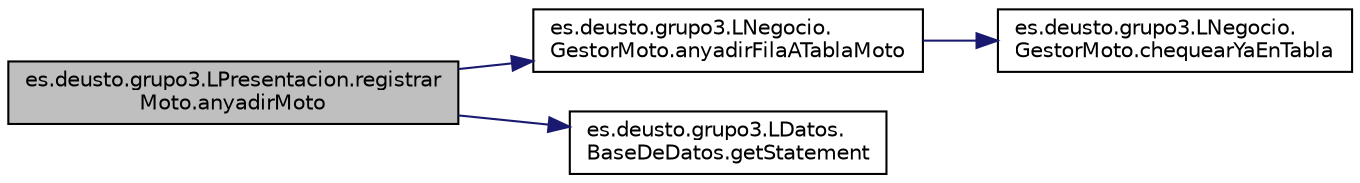 digraph "es.deusto.grupo3.LPresentacion.registrarMoto.anyadirMoto"
{
  edge [fontname="Helvetica",fontsize="10",labelfontname="Helvetica",labelfontsize="10"];
  node [fontname="Helvetica",fontsize="10",shape=record];
  rankdir="LR";
  Node9 [label="es.deusto.grupo3.LPresentacion.registrar\lMoto.anyadirMoto",height=0.2,width=0.4,color="black", fillcolor="grey75", style="filled", fontcolor="black"];
  Node9 -> Node10 [color="midnightblue",fontsize="10",style="solid",fontname="Helvetica"];
  Node10 [label="es.deusto.grupo3.LNegocio.\lGestorMoto.anyadirFilaATablaMoto",height=0.2,width=0.4,color="black", fillcolor="white", style="filled",URL="$classes_1_1deusto_1_1grupo3_1_1_l_negocio_1_1_gestor_moto.html#aed369cc095187d8191a2eff6ab935e2d"];
  Node10 -> Node11 [color="midnightblue",fontsize="10",style="solid",fontname="Helvetica"];
  Node11 [label="es.deusto.grupo3.LNegocio.\lGestorMoto.chequearYaEnTabla",height=0.2,width=0.4,color="black", fillcolor="white", style="filled",URL="$classes_1_1deusto_1_1grupo3_1_1_l_negocio_1_1_gestor_moto.html#abde4b5c961834ab1a6ffa642be535a23"];
  Node9 -> Node12 [color="midnightblue",fontsize="10",style="solid",fontname="Helvetica"];
  Node12 [label="es.deusto.grupo3.LDatos.\lBaseDeDatos.getStatement",height=0.2,width=0.4,color="black", fillcolor="white", style="filled",URL="$classes_1_1deusto_1_1grupo3_1_1_l_datos_1_1_base_de_datos.html#a9657b1feb4c9852ab9d5f438239cb7b4"];
}
